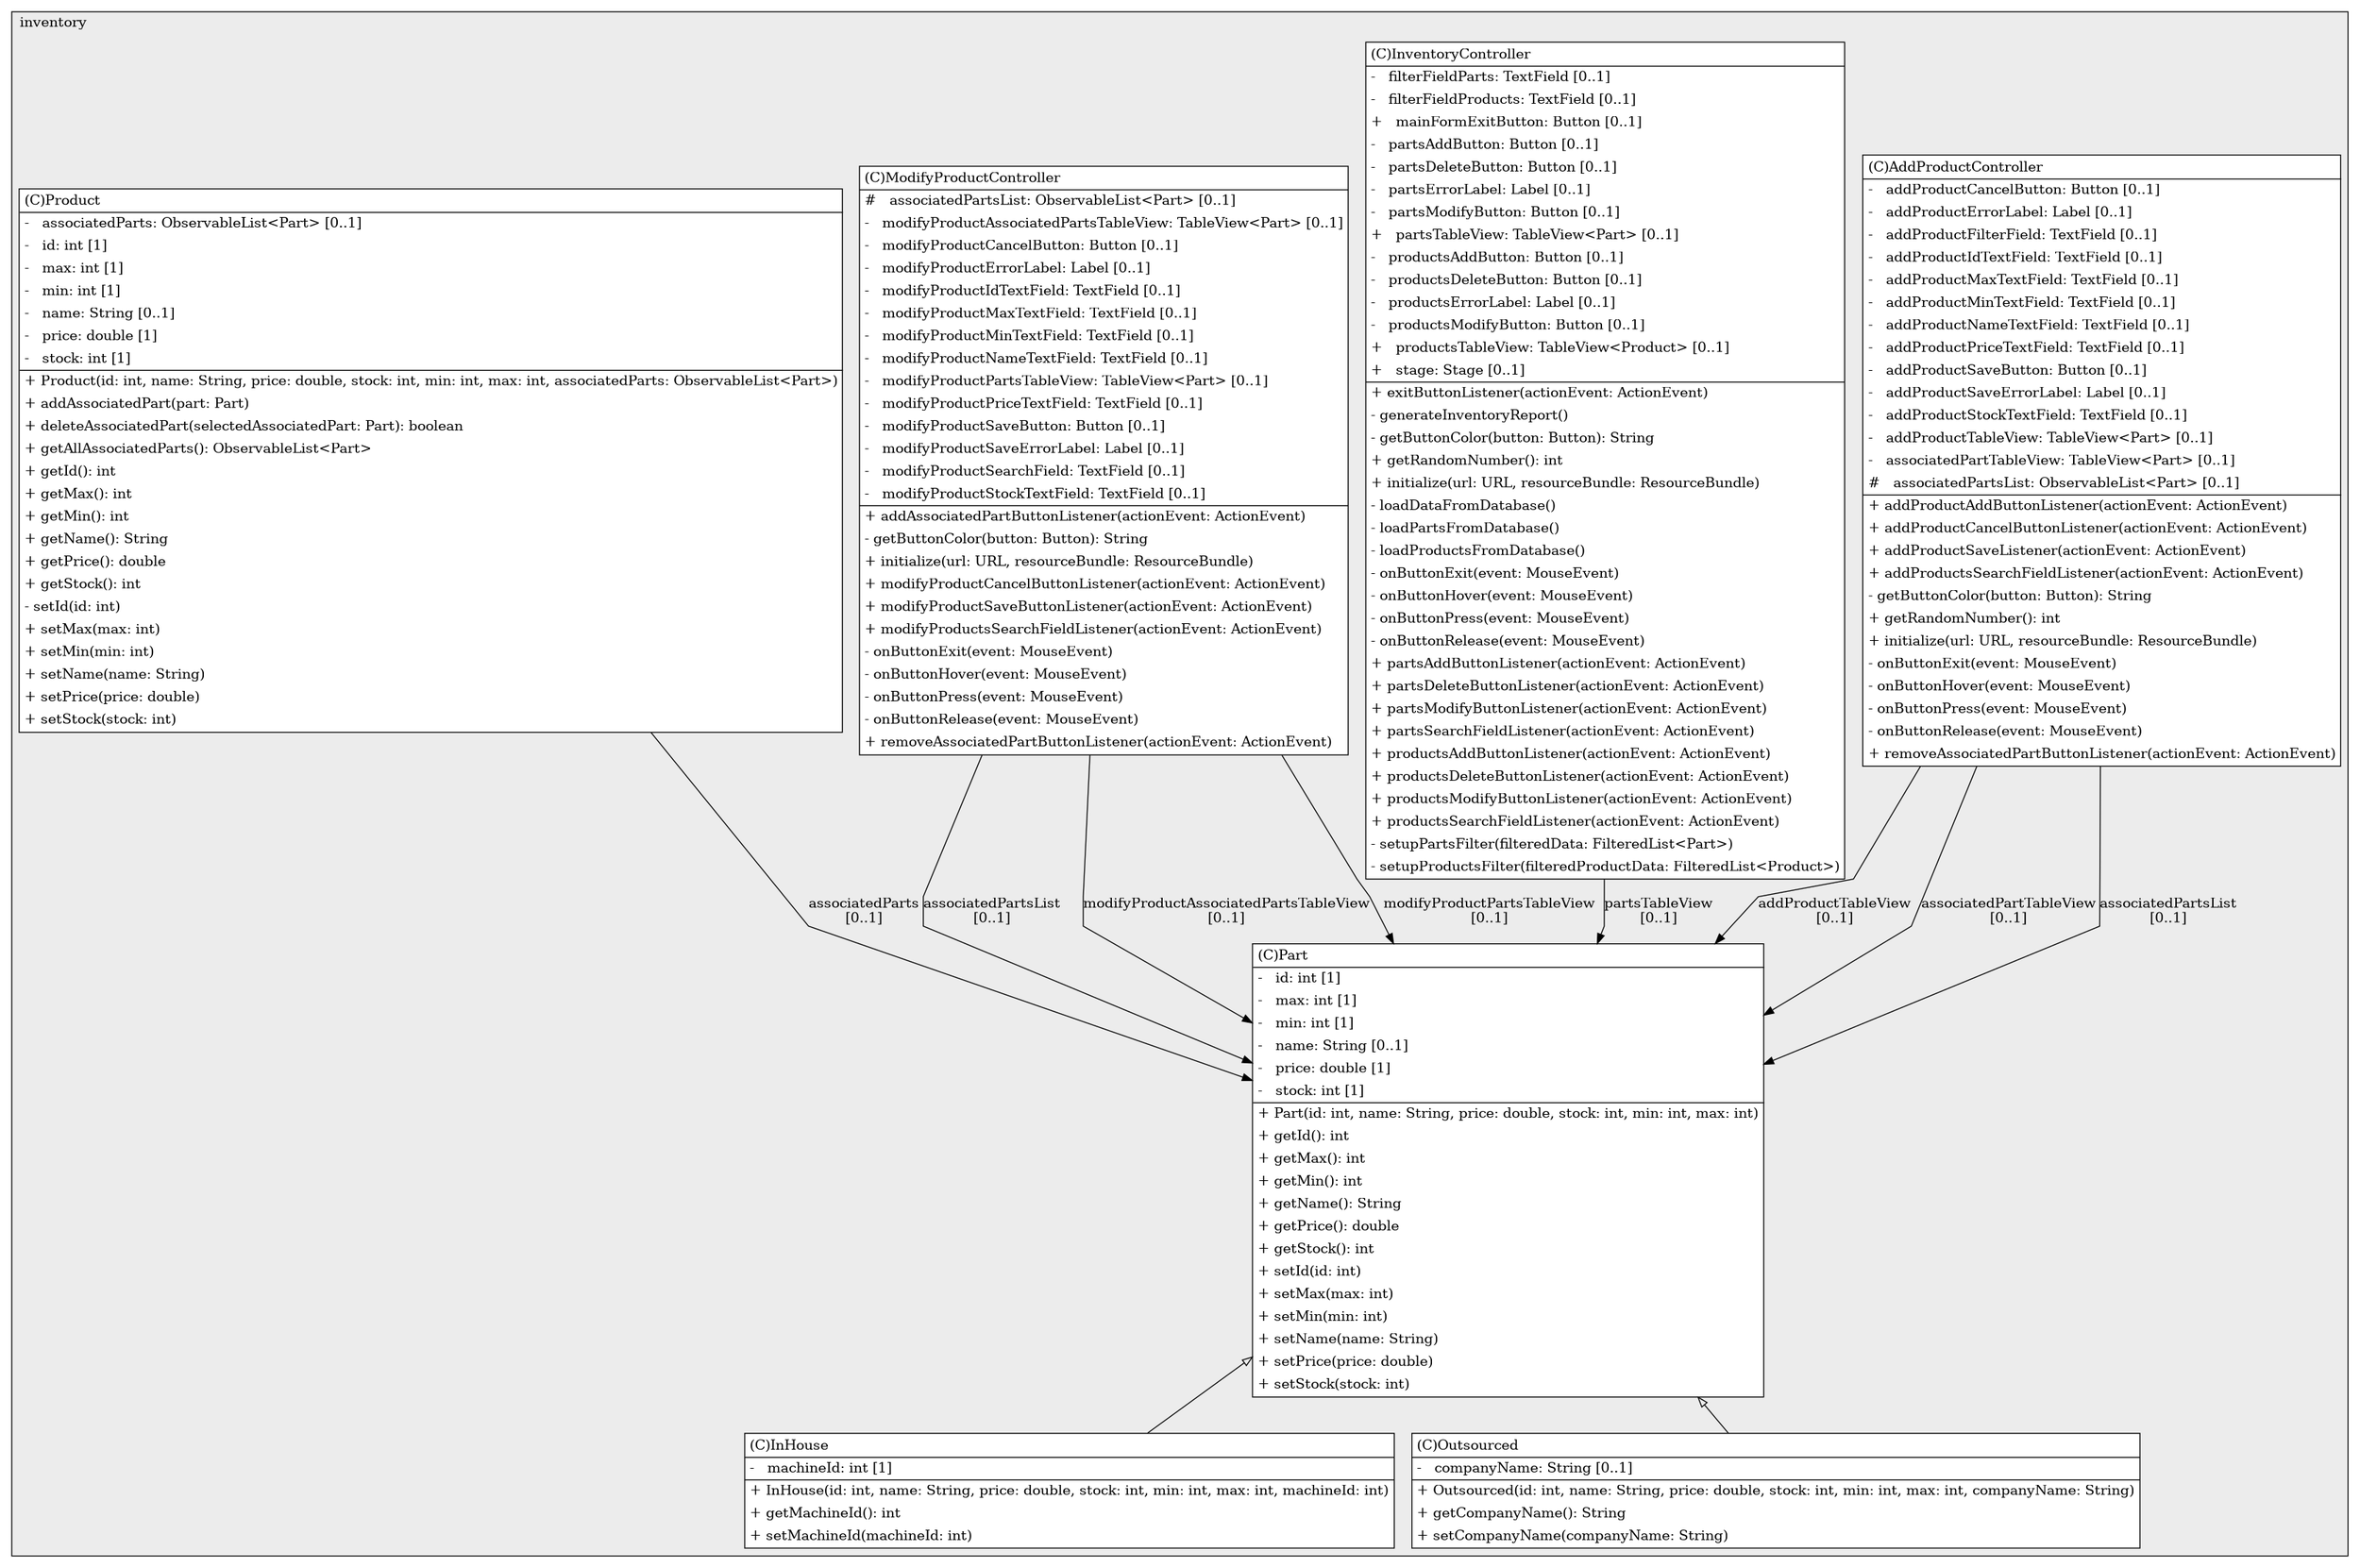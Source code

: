 @startuml

/' diagram meta data start
config=StructureConfiguration;
{
  "projectClassification": {
    "searchMode": "OpenProject", // OpenProject, AllProjects
    "includedProjects": "",
    "pathEndKeywords": "*.impl",
    "isClientPath": "",
    "isClientName": "",
    "isTestPath": "",
    "isTestName": "",
    "isMappingPath": "",
    "isMappingName": "",
    "isDataAccessPath": "",
    "isDataAccessName": "",
    "isDataStructurePath": "",
    "isDataStructureName": "",
    "isInterfaceStructuresPath": "",
    "isInterfaceStructuresName": "",
    "isEntryPointPath": "",
    "isEntryPointName": "",
    "treatFinalFieldsAsMandatory": false
  },
  "graphRestriction": {
    "classPackageExcludeFilter": "",
    "classPackageIncludeFilter": "",
    "classNameExcludeFilter": "",
    "classNameIncludeFilter": "",
    "methodNameExcludeFilter": "",
    "methodNameIncludeFilter": "",
    "removeByInheritance": "", // inheritance/annotation based filtering is done in a second step
    "removeByAnnotation": "",
    "removeByClassPackage": "", // cleanup the graph after inheritance/annotation based filtering is done
    "removeByClassName": "",
    "cutMappings": false,
    "cutEnum": false,
    "cutTests": false,
    "cutClient": false,
    "cutDataAccess": false,
    "cutInterfaceStructures": false,
    "cutDataStructures": false,
    "cutGetterAndSetter": false,
    "cutConstructors": false
  },
  "graphTraversal": {
    "forwardDepth": 3,
    "backwardDepth": 3,
    "classPackageExcludeFilter": "",
    "classPackageIncludeFilter": "",
    "classNameExcludeFilter": "",
    "classNameIncludeFilter": "",
    "methodNameExcludeFilter": "",
    "methodNameIncludeFilter": "",
    "hideMappings": false,
    "hideDataStructures": false,
    "hidePrivateMethods": true,
    "hideInterfaceCalls": true, // indirection: implementation -> interface (is hidden) -> implementation
    "onlyShowApplicationEntryPoints": false, // root node is included
    "useMethodCallsForStructureDiagram": "ForwardOnly" // ForwardOnly, BothDirections, No
  },
  "details": {
    "aggregation": "GroupByClass", // ByClass, GroupByClass, None
    "showClassGenericTypes": true,
    "showMethods": true,
    "showMethodParameterNames": true,
    "showMethodParameterTypes": true,
    "showMethodReturnType": true,
    "showPackageLevels": 2,
    "showDetailedClassStructure": true
  },
  "rootClass": "com.inventory.Part",
  "extensionCallbackMethod": "" // qualified.class.name#methodName - signature: public static String method(String)
}
diagram meta data end '/



digraph g {
    rankdir="TB"
    splines=polyline
    

'nodes 
subgraph cluster_2020599460 { 
   	label=inventory
	labeljust=l
	fillcolor="#ececec"
	style=filled
   
   AddProductController1691664687[
	label=<<TABLE BORDER="1" CELLBORDER="0" CELLPADDING="4" CELLSPACING="0">
<TR><TD ALIGN="LEFT" >(C)AddProductController</TD></TR>
<HR/>
<TR><TD ALIGN="LEFT" >-   addProductCancelButton: Button [0..1]</TD></TR>
<TR><TD ALIGN="LEFT" >-   addProductErrorLabel: Label [0..1]</TD></TR>
<TR><TD ALIGN="LEFT" >-   addProductFilterField: TextField [0..1]</TD></TR>
<TR><TD ALIGN="LEFT" >-   addProductIdTextField: TextField [0..1]</TD></TR>
<TR><TD ALIGN="LEFT" >-   addProductMaxTextField: TextField [0..1]</TD></TR>
<TR><TD ALIGN="LEFT" >-   addProductMinTextField: TextField [0..1]</TD></TR>
<TR><TD ALIGN="LEFT" >-   addProductNameTextField: TextField [0..1]</TD></TR>
<TR><TD ALIGN="LEFT" >-   addProductPriceTextField: TextField [0..1]</TD></TR>
<TR><TD ALIGN="LEFT" >-   addProductSaveButton: Button [0..1]</TD></TR>
<TR><TD ALIGN="LEFT" >-   addProductSaveErrorLabel: Label [0..1]</TD></TR>
<TR><TD ALIGN="LEFT" >-   addProductStockTextField: TextField [0..1]</TD></TR>
<TR><TD ALIGN="LEFT" >-   addProductTableView: TableView&lt;Part&gt; [0..1]</TD></TR>
<TR><TD ALIGN="LEFT" >-   associatedPartTableView: TableView&lt;Part&gt; [0..1]</TD></TR>
<TR><TD ALIGN="LEFT" >#   associatedPartsList: ObservableList&lt;Part&gt; [0..1]</TD></TR>
<HR/>
<TR><TD ALIGN="LEFT" >+ addProductAddButtonListener(actionEvent: ActionEvent)</TD></TR>
<TR><TD ALIGN="LEFT" >+ addProductCancelButtonListener(actionEvent: ActionEvent)</TD></TR>
<TR><TD ALIGN="LEFT" >+ addProductSaveListener(actionEvent: ActionEvent)</TD></TR>
<TR><TD ALIGN="LEFT" >+ addProductsSearchFieldListener(actionEvent: ActionEvent)</TD></TR>
<TR><TD ALIGN="LEFT" >- getButtonColor(button: Button): String</TD></TR>
<TR><TD ALIGN="LEFT" >+ getRandomNumber(): int</TD></TR>
<TR><TD ALIGN="LEFT" >+ initialize(url: URL, resourceBundle: ResourceBundle)</TD></TR>
<TR><TD ALIGN="LEFT" >- onButtonExit(event: MouseEvent)</TD></TR>
<TR><TD ALIGN="LEFT" >- onButtonHover(event: MouseEvent)</TD></TR>
<TR><TD ALIGN="LEFT" >- onButtonPress(event: MouseEvent)</TD></TR>
<TR><TD ALIGN="LEFT" >- onButtonRelease(event: MouseEvent)</TD></TR>
<TR><TD ALIGN="LEFT" >+ removeAssociatedPartButtonListener(actionEvent: ActionEvent)</TD></TR>
</TABLE>>
	style=filled
	margin=0
	shape=plaintext
	fillcolor="#FFFFFF"
];

InHouse1691664687[
	label=<<TABLE BORDER="1" CELLBORDER="0" CELLPADDING="4" CELLSPACING="0">
<TR><TD ALIGN="LEFT" >(C)InHouse</TD></TR>
<HR/>
<TR><TD ALIGN="LEFT" >-   machineId: int [1]</TD></TR>
<HR/>
<TR><TD ALIGN="LEFT" >+ InHouse(id: int, name: String, price: double, stock: int, min: int, max: int, machineId: int)</TD></TR>
<TR><TD ALIGN="LEFT" >+ getMachineId(): int</TD></TR>
<TR><TD ALIGN="LEFT" >+ setMachineId(machineId: int)</TD></TR>
</TABLE>>
	style=filled
	margin=0
	shape=plaintext
	fillcolor="#FFFFFF"
];

InventoryController1691664687[
	label=<<TABLE BORDER="1" CELLBORDER="0" CELLPADDING="4" CELLSPACING="0">
<TR><TD ALIGN="LEFT" >(C)InventoryController</TD></TR>
<HR/>
<TR><TD ALIGN="LEFT" >-   filterFieldParts: TextField [0..1]</TD></TR>
<TR><TD ALIGN="LEFT" >-   filterFieldProducts: TextField [0..1]</TD></TR>
<TR><TD ALIGN="LEFT" >+   mainFormExitButton: Button [0..1]</TD></TR>
<TR><TD ALIGN="LEFT" >-   partsAddButton: Button [0..1]</TD></TR>
<TR><TD ALIGN="LEFT" >-   partsDeleteButton: Button [0..1]</TD></TR>
<TR><TD ALIGN="LEFT" >-   partsErrorLabel: Label [0..1]</TD></TR>
<TR><TD ALIGN="LEFT" >-   partsModifyButton: Button [0..1]</TD></TR>
<TR><TD ALIGN="LEFT" >+   partsTableView: TableView&lt;Part&gt; [0..1]</TD></TR>
<TR><TD ALIGN="LEFT" >-   productsAddButton: Button [0..1]</TD></TR>
<TR><TD ALIGN="LEFT" >-   productsDeleteButton: Button [0..1]</TD></TR>
<TR><TD ALIGN="LEFT" >-   productsErrorLabel: Label [0..1]</TD></TR>
<TR><TD ALIGN="LEFT" >-   productsModifyButton: Button [0..1]</TD></TR>
<TR><TD ALIGN="LEFT" >+   productsTableView: TableView&lt;Product&gt; [0..1]</TD></TR>
<TR><TD ALIGN="LEFT" >+   stage: Stage [0..1]</TD></TR>
<HR/>
<TR><TD ALIGN="LEFT" >+ exitButtonListener(actionEvent: ActionEvent)</TD></TR>
<TR><TD ALIGN="LEFT" >- generateInventoryReport()</TD></TR>
<TR><TD ALIGN="LEFT" >- getButtonColor(button: Button): String</TD></TR>
<TR><TD ALIGN="LEFT" >+ getRandomNumber(): int</TD></TR>
<TR><TD ALIGN="LEFT" >+ initialize(url: URL, resourceBundle: ResourceBundle)</TD></TR>
<TR><TD ALIGN="LEFT" >- loadDataFromDatabase()</TD></TR>
<TR><TD ALIGN="LEFT" >- loadPartsFromDatabase()</TD></TR>
<TR><TD ALIGN="LEFT" >- loadProductsFromDatabase()</TD></TR>
<TR><TD ALIGN="LEFT" >- onButtonExit(event: MouseEvent)</TD></TR>
<TR><TD ALIGN="LEFT" >- onButtonHover(event: MouseEvent)</TD></TR>
<TR><TD ALIGN="LEFT" >- onButtonPress(event: MouseEvent)</TD></TR>
<TR><TD ALIGN="LEFT" >- onButtonRelease(event: MouseEvent)</TD></TR>
<TR><TD ALIGN="LEFT" >+ partsAddButtonListener(actionEvent: ActionEvent)</TD></TR>
<TR><TD ALIGN="LEFT" >+ partsDeleteButtonListener(actionEvent: ActionEvent)</TD></TR>
<TR><TD ALIGN="LEFT" >+ partsModifyButtonListener(actionEvent: ActionEvent)</TD></TR>
<TR><TD ALIGN="LEFT" >+ partsSearchFieldListener(actionEvent: ActionEvent)</TD></TR>
<TR><TD ALIGN="LEFT" >+ productsAddButtonListener(actionEvent: ActionEvent)</TD></TR>
<TR><TD ALIGN="LEFT" >+ productsDeleteButtonListener(actionEvent: ActionEvent)</TD></TR>
<TR><TD ALIGN="LEFT" >+ productsModifyButtonListener(actionEvent: ActionEvent)</TD></TR>
<TR><TD ALIGN="LEFT" >+ productsSearchFieldListener(actionEvent: ActionEvent)</TD></TR>
<TR><TD ALIGN="LEFT" >- setupPartsFilter(filteredData: FilteredList&lt;Part&gt;)</TD></TR>
<TR><TD ALIGN="LEFT" >- setupProductsFilter(filteredProductData: FilteredList&lt;Product&gt;)</TD></TR>
</TABLE>>
	style=filled
	margin=0
	shape=plaintext
	fillcolor="#FFFFFF"
];

ModifyProductController1691664687[
	label=<<TABLE BORDER="1" CELLBORDER="0" CELLPADDING="4" CELLSPACING="0">
<TR><TD ALIGN="LEFT" >(C)ModifyProductController</TD></TR>
<HR/>
<TR><TD ALIGN="LEFT" >#   associatedPartsList: ObservableList&lt;Part&gt; [0..1]</TD></TR>
<TR><TD ALIGN="LEFT" >-   modifyProductAssociatedPartsTableView: TableView&lt;Part&gt; [0..1]</TD></TR>
<TR><TD ALIGN="LEFT" >-   modifyProductCancelButton: Button [0..1]</TD></TR>
<TR><TD ALIGN="LEFT" >-   modifyProductErrorLabel: Label [0..1]</TD></TR>
<TR><TD ALIGN="LEFT" >-   modifyProductIdTextField: TextField [0..1]</TD></TR>
<TR><TD ALIGN="LEFT" >-   modifyProductMaxTextField: TextField [0..1]</TD></TR>
<TR><TD ALIGN="LEFT" >-   modifyProductMinTextField: TextField [0..1]</TD></TR>
<TR><TD ALIGN="LEFT" >-   modifyProductNameTextField: TextField [0..1]</TD></TR>
<TR><TD ALIGN="LEFT" >-   modifyProductPartsTableView: TableView&lt;Part&gt; [0..1]</TD></TR>
<TR><TD ALIGN="LEFT" >-   modifyProductPriceTextField: TextField [0..1]</TD></TR>
<TR><TD ALIGN="LEFT" >-   modifyProductSaveButton: Button [0..1]</TD></TR>
<TR><TD ALIGN="LEFT" >-   modifyProductSaveErrorLabel: Label [0..1]</TD></TR>
<TR><TD ALIGN="LEFT" >-   modifyProductSearchField: TextField [0..1]</TD></TR>
<TR><TD ALIGN="LEFT" >-   modifyProductStockTextField: TextField [0..1]</TD></TR>
<HR/>
<TR><TD ALIGN="LEFT" >+ addAssociatedPartButtonListener(actionEvent: ActionEvent)</TD></TR>
<TR><TD ALIGN="LEFT" >- getButtonColor(button: Button): String</TD></TR>
<TR><TD ALIGN="LEFT" >+ initialize(url: URL, resourceBundle: ResourceBundle)</TD></TR>
<TR><TD ALIGN="LEFT" >+ modifyProductCancelButtonListener(actionEvent: ActionEvent)</TD></TR>
<TR><TD ALIGN="LEFT" >+ modifyProductSaveButtonListener(actionEvent: ActionEvent)</TD></TR>
<TR><TD ALIGN="LEFT" >+ modifyProductsSearchFieldListener(actionEvent: ActionEvent)</TD></TR>
<TR><TD ALIGN="LEFT" >- onButtonExit(event: MouseEvent)</TD></TR>
<TR><TD ALIGN="LEFT" >- onButtonHover(event: MouseEvent)</TD></TR>
<TR><TD ALIGN="LEFT" >- onButtonPress(event: MouseEvent)</TD></TR>
<TR><TD ALIGN="LEFT" >- onButtonRelease(event: MouseEvent)</TD></TR>
<TR><TD ALIGN="LEFT" >+ removeAssociatedPartButtonListener(actionEvent: ActionEvent)</TD></TR>
</TABLE>>
	style=filled
	margin=0
	shape=plaintext
	fillcolor="#FFFFFF"
];

Outsourced1691664687[
	label=<<TABLE BORDER="1" CELLBORDER="0" CELLPADDING="4" CELLSPACING="0">
<TR><TD ALIGN="LEFT" >(C)Outsourced</TD></TR>
<HR/>
<TR><TD ALIGN="LEFT" >-   companyName: String [0..1]</TD></TR>
<HR/>
<TR><TD ALIGN="LEFT" >+ Outsourced(id: int, name: String, price: double, stock: int, min: int, max: int, companyName: String)</TD></TR>
<TR><TD ALIGN="LEFT" >+ getCompanyName(): String</TD></TR>
<TR><TD ALIGN="LEFT" >+ setCompanyName(companyName: String)</TD></TR>
</TABLE>>
	style=filled
	margin=0
	shape=plaintext
	fillcolor="#FFFFFF"
];

Part1691664687[
	label=<<TABLE BORDER="1" CELLBORDER="0" CELLPADDING="4" CELLSPACING="0">
<TR><TD ALIGN="LEFT" >(C)Part</TD></TR>
<HR/>
<TR><TD ALIGN="LEFT" >-   id: int [1]</TD></TR>
<TR><TD ALIGN="LEFT" >-   max: int [1]</TD></TR>
<TR><TD ALIGN="LEFT" >-   min: int [1]</TD></TR>
<TR><TD ALIGN="LEFT" >-   name: String [0..1]</TD></TR>
<TR><TD ALIGN="LEFT" >-   price: double [1]</TD></TR>
<TR><TD ALIGN="LEFT" >-   stock: int [1]</TD></TR>
<HR/>
<TR><TD ALIGN="LEFT" >+ Part(id: int, name: String, price: double, stock: int, min: int, max: int)</TD></TR>
<TR><TD ALIGN="LEFT" >+ getId(): int</TD></TR>
<TR><TD ALIGN="LEFT" >+ getMax(): int</TD></TR>
<TR><TD ALIGN="LEFT" >+ getMin(): int</TD></TR>
<TR><TD ALIGN="LEFT" >+ getName(): String</TD></TR>
<TR><TD ALIGN="LEFT" >+ getPrice(): double</TD></TR>
<TR><TD ALIGN="LEFT" >+ getStock(): int</TD></TR>
<TR><TD ALIGN="LEFT" >+ setId(id: int)</TD></TR>
<TR><TD ALIGN="LEFT" >+ setMax(max: int)</TD></TR>
<TR><TD ALIGN="LEFT" >+ setMin(min: int)</TD></TR>
<TR><TD ALIGN="LEFT" >+ setName(name: String)</TD></TR>
<TR><TD ALIGN="LEFT" >+ setPrice(price: double)</TD></TR>
<TR><TD ALIGN="LEFT" >+ setStock(stock: int)</TD></TR>
</TABLE>>
	style=filled
	margin=0
	shape=plaintext
	fillcolor="#FFFFFF"
];

Product1691664687[
	label=<<TABLE BORDER="1" CELLBORDER="0" CELLPADDING="4" CELLSPACING="0">
<TR><TD ALIGN="LEFT" >(C)Product</TD></TR>
<HR/>
<TR><TD ALIGN="LEFT" >-   associatedParts: ObservableList&lt;Part&gt; [0..1]</TD></TR>
<TR><TD ALIGN="LEFT" >-   id: int [1]</TD></TR>
<TR><TD ALIGN="LEFT" >-   max: int [1]</TD></TR>
<TR><TD ALIGN="LEFT" >-   min: int [1]</TD></TR>
<TR><TD ALIGN="LEFT" >-   name: String [0..1]</TD></TR>
<TR><TD ALIGN="LEFT" >-   price: double [1]</TD></TR>
<TR><TD ALIGN="LEFT" >-   stock: int [1]</TD></TR>
<HR/>
<TR><TD ALIGN="LEFT" >+ Product(id: int, name: String, price: double, stock: int, min: int, max: int, associatedParts: ObservableList&lt;Part&gt;)</TD></TR>
<TR><TD ALIGN="LEFT" >+ addAssociatedPart(part: Part)</TD></TR>
<TR><TD ALIGN="LEFT" >+ deleteAssociatedPart(selectedAssociatedPart: Part): boolean</TD></TR>
<TR><TD ALIGN="LEFT" >+ getAllAssociatedParts(): ObservableList&lt;Part&gt;</TD></TR>
<TR><TD ALIGN="LEFT" >+ getId(): int</TD></TR>
<TR><TD ALIGN="LEFT" >+ getMax(): int</TD></TR>
<TR><TD ALIGN="LEFT" >+ getMin(): int</TD></TR>
<TR><TD ALIGN="LEFT" >+ getName(): String</TD></TR>
<TR><TD ALIGN="LEFT" >+ getPrice(): double</TD></TR>
<TR><TD ALIGN="LEFT" >+ getStock(): int</TD></TR>
<TR><TD ALIGN="LEFT" >- setId(id: int)</TD></TR>
<TR><TD ALIGN="LEFT" >+ setMax(max: int)</TD></TR>
<TR><TD ALIGN="LEFT" >+ setMin(min: int)</TD></TR>
<TR><TD ALIGN="LEFT" >+ setName(name: String)</TD></TR>
<TR><TD ALIGN="LEFT" >+ setPrice(price: double)</TD></TR>
<TR><TD ALIGN="LEFT" >+ setStock(stock: int)</TD></TR>
</TABLE>>
	style=filled
	margin=0
	shape=plaintext
	fillcolor="#FFFFFF"
];
} 

'edges    
AddProductController1691664687 -> Part1691664687[label="addProductTableView
[0..1]"];
AddProductController1691664687 -> Part1691664687[label="associatedPartTableView
[0..1]"];
AddProductController1691664687 -> Part1691664687[label="associatedPartsList
[0..1]"];
InventoryController1691664687 -> Part1691664687[label="partsTableView
[0..1]"];
ModifyProductController1691664687 -> Part1691664687[label="associatedPartsList
[0..1]"];
ModifyProductController1691664687 -> Part1691664687[label="modifyProductAssociatedPartsTableView
[0..1]"];
ModifyProductController1691664687 -> Part1691664687[label="modifyProductPartsTableView
[0..1]"];
Part1691664687 -> InHouse1691664687[arrowhead=none, arrowtail=empty, dir=both];
Part1691664687 -> Outsourced1691664687[arrowhead=none, arrowtail=empty, dir=both];
Product1691664687 -> Part1691664687[label="associatedParts
[0..1]"];
    
}
@enduml